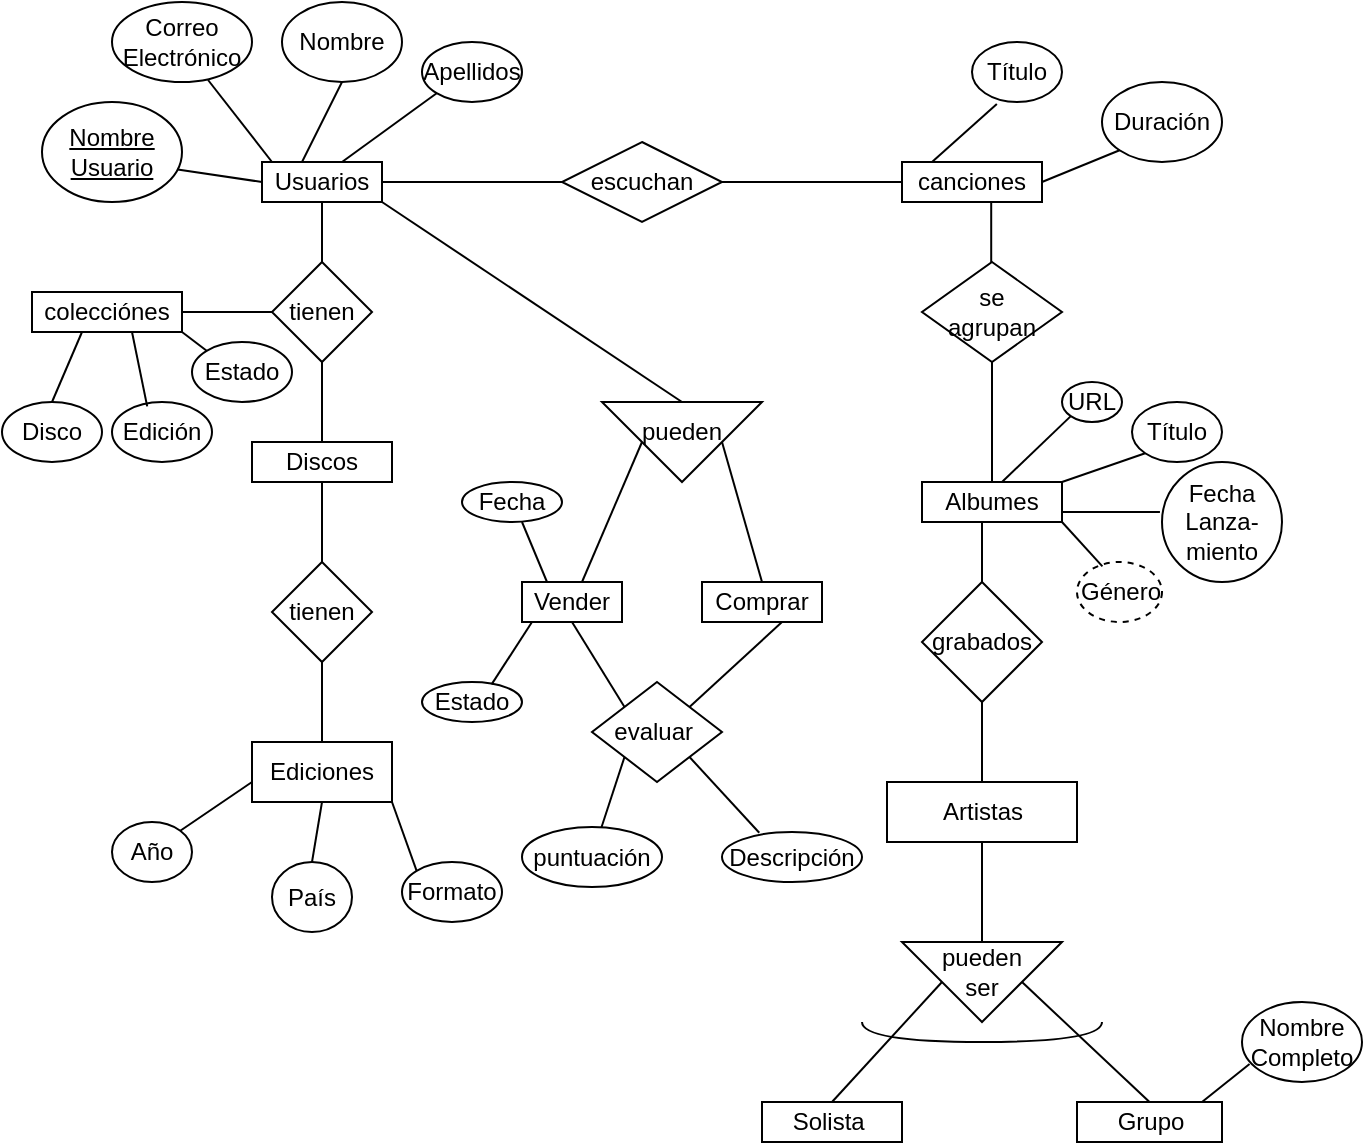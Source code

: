 <mxfile version="24.7.17">
  <diagram name="Página-1" id="zNyg_zG-mGnryXh890e0">
    <mxGraphModel dx="679" dy="444" grid="1" gridSize="10" guides="1" tooltips="1" connect="1" arrows="1" fold="1" page="1" pageScale="1" pageWidth="827" pageHeight="1169" math="0" shadow="0">
      <root>
        <mxCell id="0" />
        <mxCell id="1" parent="0" />
        <mxCell id="2MW48Q1B8QLHtCrWfONB-1" value="Usuarios" style="rounded=0;whiteSpace=wrap;html=1;" vertex="1" parent="1">
          <mxGeometry x="140" y="90" width="60" height="20" as="geometry" />
        </mxCell>
        <mxCell id="2MW48Q1B8QLHtCrWfONB-2" value="" style="endArrow=none;html=1;rounded=0;" edge="1" parent="1" target="2MW48Q1B8QLHtCrWfONB-3">
          <mxGeometry width="50" height="50" relative="1" as="geometry">
            <mxPoint x="200" y="100" as="sourcePoint" />
            <mxPoint x="290" y="100" as="targetPoint" />
          </mxGeometry>
        </mxCell>
        <mxCell id="2MW48Q1B8QLHtCrWfONB-3" value="escuchan" style="rhombus;whiteSpace=wrap;html=1;" vertex="1" parent="1">
          <mxGeometry x="290" y="80" width="80" height="40" as="geometry" />
        </mxCell>
        <mxCell id="2MW48Q1B8QLHtCrWfONB-4" value="canciones" style="rounded=0;whiteSpace=wrap;html=1;" vertex="1" parent="1">
          <mxGeometry x="460" y="90" width="70" height="20" as="geometry" />
        </mxCell>
        <mxCell id="2MW48Q1B8QLHtCrWfONB-5" value="" style="endArrow=none;html=1;rounded=0;entryX=0;entryY=0.5;entryDx=0;entryDy=0;" edge="1" parent="1" target="2MW48Q1B8QLHtCrWfONB-4">
          <mxGeometry width="50" height="50" relative="1" as="geometry">
            <mxPoint x="370" y="100" as="sourcePoint" />
            <mxPoint x="420" y="50" as="targetPoint" />
          </mxGeometry>
        </mxCell>
        <mxCell id="2MW48Q1B8QLHtCrWfONB-6" value="" style="endArrow=none;html=1;rounded=0;" edge="1" parent="1">
          <mxGeometry width="50" height="50" relative="1" as="geometry">
            <mxPoint x="504.6" y="140" as="sourcePoint" />
            <mxPoint x="504.6" y="110" as="targetPoint" />
          </mxGeometry>
        </mxCell>
        <mxCell id="2MW48Q1B8QLHtCrWfONB-7" value="se&lt;div&gt;agrupan&lt;/div&gt;" style="rhombus;whiteSpace=wrap;html=1;" vertex="1" parent="1">
          <mxGeometry x="470" y="140" width="70" height="50" as="geometry" />
        </mxCell>
        <mxCell id="2MW48Q1B8QLHtCrWfONB-8" value="Albumes" style="rounded=0;whiteSpace=wrap;html=1;" vertex="1" parent="1">
          <mxGeometry x="470" y="250" width="70" height="20" as="geometry" />
        </mxCell>
        <mxCell id="2MW48Q1B8QLHtCrWfONB-9" value="" style="endArrow=none;html=1;rounded=0;exitX=0.5;exitY=0;exitDx=0;exitDy=0;entryX=0.5;entryY=1;entryDx=0;entryDy=0;" edge="1" parent="1" source="2MW48Q1B8QLHtCrWfONB-8" target="2MW48Q1B8QLHtCrWfONB-7">
          <mxGeometry width="50" height="50" relative="1" as="geometry">
            <mxPoint x="460" y="240" as="sourcePoint" />
            <mxPoint x="510" y="190" as="targetPoint" />
          </mxGeometry>
        </mxCell>
        <mxCell id="2MW48Q1B8QLHtCrWfONB-10" value="" style="endArrow=none;html=1;rounded=0;" edge="1" parent="1">
          <mxGeometry width="50" height="50" relative="1" as="geometry">
            <mxPoint x="500" y="300" as="sourcePoint" />
            <mxPoint x="500" y="270" as="targetPoint" />
          </mxGeometry>
        </mxCell>
        <mxCell id="2MW48Q1B8QLHtCrWfONB-11" value="grabados" style="rhombus;whiteSpace=wrap;html=1;" vertex="1" parent="1">
          <mxGeometry x="470" y="300" width="60" height="60" as="geometry" />
        </mxCell>
        <mxCell id="2MW48Q1B8QLHtCrWfONB-13" value="Artistas" style="rounded=0;whiteSpace=wrap;html=1;" vertex="1" parent="1">
          <mxGeometry x="452.5" y="400" width="95" height="30" as="geometry" />
        </mxCell>
        <mxCell id="2MW48Q1B8QLHtCrWfONB-14" value="" style="endArrow=none;html=1;rounded=0;" edge="1" parent="1">
          <mxGeometry width="50" height="50" relative="1" as="geometry">
            <mxPoint x="500" y="400" as="sourcePoint" />
            <mxPoint x="500" y="360" as="targetPoint" />
          </mxGeometry>
        </mxCell>
        <mxCell id="2MW48Q1B8QLHtCrWfONB-15" value="" style="triangle;whiteSpace=wrap;html=1;rotation=90;" vertex="1" parent="1">
          <mxGeometry x="480" y="460" width="40" height="80" as="geometry" />
        </mxCell>
        <mxCell id="2MW48Q1B8QLHtCrWfONB-16" value="" style="endArrow=none;html=1;rounded=0;entryX=0.5;entryY=1;entryDx=0;entryDy=0;" edge="1" parent="1" target="2MW48Q1B8QLHtCrWfONB-13">
          <mxGeometry width="50" height="50" relative="1" as="geometry">
            <mxPoint x="500" y="480" as="sourcePoint" />
            <mxPoint x="502.5" y="430" as="targetPoint" />
          </mxGeometry>
        </mxCell>
        <mxCell id="2MW48Q1B8QLHtCrWfONB-17" value="pueden&lt;div&gt;ser&lt;/div&gt;" style="text;html=1;align=center;verticalAlign=middle;whiteSpace=wrap;rounded=0;" vertex="1" parent="1">
          <mxGeometry x="470" y="480" width="60" height="30" as="geometry" />
        </mxCell>
        <mxCell id="2MW48Q1B8QLHtCrWfONB-18" value="Solista&amp;nbsp;" style="rounded=0;whiteSpace=wrap;html=1;" vertex="1" parent="1">
          <mxGeometry x="390" y="560" width="70" height="20" as="geometry" />
        </mxCell>
        <mxCell id="2MW48Q1B8QLHtCrWfONB-19" value="Grupo" style="rounded=0;whiteSpace=wrap;html=1;" vertex="1" parent="1">
          <mxGeometry x="547.5" y="560" width="72.5" height="20" as="geometry" />
        </mxCell>
        <mxCell id="2MW48Q1B8QLHtCrWfONB-20" value="" style="endArrow=none;html=1;rounded=0;entryX=0.5;entryY=0;entryDx=0;entryDy=0;" edge="1" parent="1" target="2MW48Q1B8QLHtCrWfONB-19">
          <mxGeometry width="50" height="50" relative="1" as="geometry">
            <mxPoint x="520" y="500" as="sourcePoint" />
            <mxPoint x="597.5" y="470" as="targetPoint" />
          </mxGeometry>
        </mxCell>
        <mxCell id="2MW48Q1B8QLHtCrWfONB-21" value="" style="endArrow=none;html=1;rounded=0;exitX=0.5;exitY=0;exitDx=0;exitDy=0;" edge="1" parent="1" source="2MW48Q1B8QLHtCrWfONB-18">
          <mxGeometry width="50" height="50" relative="1" as="geometry">
            <mxPoint x="430" y="550" as="sourcePoint" />
            <mxPoint x="480" y="500" as="targetPoint" />
          </mxGeometry>
        </mxCell>
        <mxCell id="2MW48Q1B8QLHtCrWfONB-25" value="" style="shape=requiredInterface;html=1;verticalLabelPosition=bottom;sketch=0;rotation=90;" vertex="1" parent="1">
          <mxGeometry x="495" y="465" width="10" height="120" as="geometry" />
        </mxCell>
        <mxCell id="2MW48Q1B8QLHtCrWfONB-28" value="" style="endArrow=none;html=1;rounded=0;" edge="1" parent="1">
          <mxGeometry width="50" height="50" relative="1" as="geometry">
            <mxPoint x="170" y="140" as="sourcePoint" />
            <mxPoint x="170" y="110" as="targetPoint" />
          </mxGeometry>
        </mxCell>
        <mxCell id="2MW48Q1B8QLHtCrWfONB-29" value="tienen" style="rhombus;whiteSpace=wrap;html=1;" vertex="1" parent="1">
          <mxGeometry x="145" y="140" width="50" height="50" as="geometry" />
        </mxCell>
        <mxCell id="2MW48Q1B8QLHtCrWfONB-30" value="" style="endArrow=none;html=1;rounded=0;" edge="1" parent="1">
          <mxGeometry width="50" height="50" relative="1" as="geometry">
            <mxPoint x="170" y="230" as="sourcePoint" />
            <mxPoint x="170" y="190" as="targetPoint" />
          </mxGeometry>
        </mxCell>
        <mxCell id="2MW48Q1B8QLHtCrWfONB-31" value="Discos" style="rounded=0;whiteSpace=wrap;html=1;" vertex="1" parent="1">
          <mxGeometry x="135" y="230" width="70" height="20" as="geometry" />
        </mxCell>
        <mxCell id="2MW48Q1B8QLHtCrWfONB-32" value="" style="endArrow=none;html=1;rounded=0;" edge="1" parent="1">
          <mxGeometry width="50" height="50" relative="1" as="geometry">
            <mxPoint x="170" y="290" as="sourcePoint" />
            <mxPoint x="170" y="250" as="targetPoint" />
          </mxGeometry>
        </mxCell>
        <mxCell id="2MW48Q1B8QLHtCrWfONB-33" value="tienen" style="rhombus;whiteSpace=wrap;html=1;" vertex="1" parent="1">
          <mxGeometry x="145" y="290" width="50" height="50" as="geometry" />
        </mxCell>
        <mxCell id="2MW48Q1B8QLHtCrWfONB-34" value="" style="endArrow=none;html=1;rounded=0;" edge="1" parent="1">
          <mxGeometry width="50" height="50" relative="1" as="geometry">
            <mxPoint x="170" y="380" as="sourcePoint" />
            <mxPoint x="170" y="340" as="targetPoint" />
          </mxGeometry>
        </mxCell>
        <mxCell id="2MW48Q1B8QLHtCrWfONB-35" value="Ediciones" style="rounded=0;whiteSpace=wrap;html=1;" vertex="1" parent="1">
          <mxGeometry x="135" y="380" width="70" height="30" as="geometry" />
        </mxCell>
        <mxCell id="2MW48Q1B8QLHtCrWfONB-36" value="" style="endArrow=none;html=1;rounded=0;entryX=1;entryY=1;entryDx=0;entryDy=0;exitX=0.5;exitY=0;exitDx=0;exitDy=0;" edge="1" parent="1" source="2MW48Q1B8QLHtCrWfONB-39" target="2MW48Q1B8QLHtCrWfONB-1">
          <mxGeometry width="50" height="50" relative="1" as="geometry">
            <mxPoint x="320" y="180" as="sourcePoint" />
            <mxPoint x="220" y="120" as="targetPoint" />
          </mxGeometry>
        </mxCell>
        <mxCell id="2MW48Q1B8QLHtCrWfONB-37" value="" style="triangle;whiteSpace=wrap;html=1;rotation=90;" vertex="1" parent="1">
          <mxGeometry x="330" y="190" width="40" height="80" as="geometry" />
        </mxCell>
        <mxCell id="2MW48Q1B8QLHtCrWfONB-39" value="pueden" style="text;html=1;align=center;verticalAlign=middle;whiteSpace=wrap;rounded=0;" vertex="1" parent="1">
          <mxGeometry x="320" y="210" width="60" height="30" as="geometry" />
        </mxCell>
        <mxCell id="2MW48Q1B8QLHtCrWfONB-40" value="" style="endArrow=none;html=1;rounded=0;" edge="1" parent="1">
          <mxGeometry width="50" height="50" relative="1" as="geometry">
            <mxPoint x="300" y="300" as="sourcePoint" />
            <mxPoint x="330" y="230" as="targetPoint" />
          </mxGeometry>
        </mxCell>
        <mxCell id="2MW48Q1B8QLHtCrWfONB-41" value="" style="endArrow=none;html=1;rounded=0;" edge="1" parent="1">
          <mxGeometry width="50" height="50" relative="1" as="geometry">
            <mxPoint x="390" y="300" as="sourcePoint" />
            <mxPoint x="370" y="230" as="targetPoint" />
          </mxGeometry>
        </mxCell>
        <mxCell id="2MW48Q1B8QLHtCrWfONB-42" value="Vender" style="rounded=0;whiteSpace=wrap;html=1;" vertex="1" parent="1">
          <mxGeometry x="270" y="300" width="50" height="20" as="geometry" />
        </mxCell>
        <mxCell id="2MW48Q1B8QLHtCrWfONB-43" value="Comprar" style="rounded=0;whiteSpace=wrap;html=1;" vertex="1" parent="1">
          <mxGeometry x="360" y="300" width="60" height="20" as="geometry" />
        </mxCell>
        <mxCell id="2MW48Q1B8QLHtCrWfONB-46" value="" style="endArrow=none;html=1;rounded=0;entryX=0.5;entryY=1;entryDx=0;entryDy=0;exitX=0;exitY=0;exitDx=0;exitDy=0;" edge="1" parent="1" source="2MW48Q1B8QLHtCrWfONB-47" target="2MW48Q1B8QLHtCrWfONB-42">
          <mxGeometry width="50" height="50" relative="1" as="geometry">
            <mxPoint x="250" y="380" as="sourcePoint" />
            <mxPoint x="300" y="330" as="targetPoint" />
          </mxGeometry>
        </mxCell>
        <mxCell id="2MW48Q1B8QLHtCrWfONB-47" value="evaluar&amp;nbsp;" style="rhombus;whiteSpace=wrap;html=1;" vertex="1" parent="1">
          <mxGeometry x="305" y="350" width="65" height="50" as="geometry" />
        </mxCell>
        <mxCell id="2MW48Q1B8QLHtCrWfONB-48" value="" style="endArrow=none;html=1;rounded=0;exitX=1;exitY=0;exitDx=0;exitDy=0;" edge="1" parent="1" source="2MW48Q1B8QLHtCrWfONB-47">
          <mxGeometry width="50" height="50" relative="1" as="geometry">
            <mxPoint x="350" y="370" as="sourcePoint" />
            <mxPoint x="400" y="320" as="targetPoint" />
          </mxGeometry>
        </mxCell>
        <mxCell id="2MW48Q1B8QLHtCrWfONB-49" value="Correo&lt;div&gt;Electrónico&lt;/div&gt;" style="ellipse;whiteSpace=wrap;html=1;" vertex="1" parent="1">
          <mxGeometry x="65" y="10" width="70" height="40" as="geometry" />
        </mxCell>
        <mxCell id="2MW48Q1B8QLHtCrWfONB-50" value="&lt;u&gt;Nombre&lt;/u&gt;&lt;div&gt;&lt;u&gt;Usuario&lt;/u&gt;&lt;/div&gt;" style="ellipse;whiteSpace=wrap;html=1;" vertex="1" parent="1">
          <mxGeometry x="30" y="60" width="70" height="50" as="geometry" />
        </mxCell>
        <mxCell id="2MW48Q1B8QLHtCrWfONB-51" value="Apellidos" style="ellipse;whiteSpace=wrap;html=1;" vertex="1" parent="1">
          <mxGeometry x="220" y="30" width="50" height="30" as="geometry" />
        </mxCell>
        <mxCell id="2MW48Q1B8QLHtCrWfONB-52" value="Nombre" style="ellipse;whiteSpace=wrap;html=1;" vertex="1" parent="1">
          <mxGeometry x="150" y="10" width="60" height="40" as="geometry" />
        </mxCell>
        <mxCell id="2MW48Q1B8QLHtCrWfONB-55" value="" style="endArrow=none;html=1;rounded=0;entryX=0;entryY=1;entryDx=0;entryDy=0;" edge="1" parent="1" target="2MW48Q1B8QLHtCrWfONB-51">
          <mxGeometry width="50" height="50" relative="1" as="geometry">
            <mxPoint x="180" y="90" as="sourcePoint" />
            <mxPoint x="230" y="40" as="targetPoint" />
          </mxGeometry>
        </mxCell>
        <mxCell id="2MW48Q1B8QLHtCrWfONB-56" value="" style="endArrow=none;html=1;rounded=0;entryX=0.5;entryY=1;entryDx=0;entryDy=0;" edge="1" parent="1" target="2MW48Q1B8QLHtCrWfONB-52">
          <mxGeometry width="50" height="50" relative="1" as="geometry">
            <mxPoint x="160" y="90" as="sourcePoint" />
            <mxPoint x="210" y="40" as="targetPoint" />
          </mxGeometry>
        </mxCell>
        <mxCell id="2MW48Q1B8QLHtCrWfONB-57" value="" style="endArrow=none;html=1;rounded=0;entryX=0.686;entryY=0.975;entryDx=0;entryDy=0;entryPerimeter=0;" edge="1" parent="1" target="2MW48Q1B8QLHtCrWfONB-49">
          <mxGeometry width="50" height="50" relative="1" as="geometry">
            <mxPoint x="145" y="90" as="sourcePoint" />
            <mxPoint x="195" y="40" as="targetPoint" />
          </mxGeometry>
        </mxCell>
        <mxCell id="2MW48Q1B8QLHtCrWfONB-58" value="" style="endArrow=none;html=1;rounded=0;exitX=0.969;exitY=0.676;exitDx=0;exitDy=0;exitPerimeter=0;" edge="1" parent="1" source="2MW48Q1B8QLHtCrWfONB-50">
          <mxGeometry width="50" height="50" relative="1" as="geometry">
            <mxPoint x="90" y="150" as="sourcePoint" />
            <mxPoint x="140" y="100" as="targetPoint" />
          </mxGeometry>
        </mxCell>
        <mxCell id="2MW48Q1B8QLHtCrWfONB-59" value="Título" style="ellipse;whiteSpace=wrap;html=1;" vertex="1" parent="1">
          <mxGeometry x="495" y="30" width="45" height="30" as="geometry" />
        </mxCell>
        <mxCell id="2MW48Q1B8QLHtCrWfONB-60" value="Duración" style="ellipse;whiteSpace=wrap;html=1;" vertex="1" parent="1">
          <mxGeometry x="560" y="50" width="60" height="40" as="geometry" />
        </mxCell>
        <mxCell id="2MW48Q1B8QLHtCrWfONB-61" value="" style="endArrow=none;html=1;rounded=0;entryX=0;entryY=1;entryDx=0;entryDy=0;" edge="1" parent="1" target="2MW48Q1B8QLHtCrWfONB-60">
          <mxGeometry width="50" height="50" relative="1" as="geometry">
            <mxPoint x="530" y="100" as="sourcePoint" />
            <mxPoint x="580" y="50" as="targetPoint" />
          </mxGeometry>
        </mxCell>
        <mxCell id="2MW48Q1B8QLHtCrWfONB-62" value="" style="endArrow=none;html=1;rounded=0;entryX=0.276;entryY=1.033;entryDx=0;entryDy=0;entryPerimeter=0;" edge="1" parent="1" target="2MW48Q1B8QLHtCrWfONB-59">
          <mxGeometry width="50" height="50" relative="1" as="geometry">
            <mxPoint x="475" y="90" as="sourcePoint" />
            <mxPoint x="525" y="40" as="targetPoint" />
          </mxGeometry>
        </mxCell>
        <mxCell id="2MW48Q1B8QLHtCrWfONB-63" value="URL" style="ellipse;whiteSpace=wrap;html=1;" vertex="1" parent="1">
          <mxGeometry x="540" y="200" width="30" height="20" as="geometry" />
        </mxCell>
        <mxCell id="2MW48Q1B8QLHtCrWfONB-66" value="Título" style="ellipse;whiteSpace=wrap;html=1;" vertex="1" parent="1">
          <mxGeometry x="575" y="210" width="45" height="30" as="geometry" />
        </mxCell>
        <mxCell id="2MW48Q1B8QLHtCrWfONB-67" value="Fecha&lt;div&gt;Lanza-&lt;/div&gt;&lt;div&gt;miento&lt;/div&gt;" style="ellipse;whiteSpace=wrap;html=1;" vertex="1" parent="1">
          <mxGeometry x="590" y="240" width="60" height="60" as="geometry" />
        </mxCell>
        <mxCell id="2MW48Q1B8QLHtCrWfONB-68" value="Género" style="ellipse;whiteSpace=wrap;html=1;dashed=1;" vertex="1" parent="1">
          <mxGeometry x="547.5" y="290" width="42.5" height="30" as="geometry" />
        </mxCell>
        <mxCell id="2MW48Q1B8QLHtCrWfONB-69" value="" style="endArrow=none;html=1;rounded=0;entryX=0;entryY=1;entryDx=0;entryDy=0;" edge="1" parent="1" target="2MW48Q1B8QLHtCrWfONB-66">
          <mxGeometry width="50" height="50" relative="1" as="geometry">
            <mxPoint x="540" y="250" as="sourcePoint" />
            <mxPoint x="590" y="200" as="targetPoint" />
          </mxGeometry>
        </mxCell>
        <mxCell id="2MW48Q1B8QLHtCrWfONB-71" value="" style="endArrow=none;html=1;rounded=0;entryX=-0.017;entryY=0.417;entryDx=0;entryDy=0;entryPerimeter=0;" edge="1" parent="1" target="2MW48Q1B8QLHtCrWfONB-67">
          <mxGeometry width="50" height="50" relative="1" as="geometry">
            <mxPoint x="540" y="265" as="sourcePoint" />
            <mxPoint x="590" y="215" as="targetPoint" />
          </mxGeometry>
        </mxCell>
        <mxCell id="2MW48Q1B8QLHtCrWfONB-72" value="" style="endArrow=none;html=1;rounded=0;entryX=0.299;entryY=0.073;entryDx=0;entryDy=0;entryPerimeter=0;" edge="1" parent="1" target="2MW48Q1B8QLHtCrWfONB-68">
          <mxGeometry width="50" height="50" relative="1" as="geometry">
            <mxPoint x="540" y="270" as="sourcePoint" />
            <mxPoint x="590" y="220" as="targetPoint" />
          </mxGeometry>
        </mxCell>
        <mxCell id="2MW48Q1B8QLHtCrWfONB-73" value="" style="endArrow=none;html=1;rounded=0;entryX=0;entryY=1;entryDx=0;entryDy=0;" edge="1" parent="1" target="2MW48Q1B8QLHtCrWfONB-63">
          <mxGeometry width="50" height="50" relative="1" as="geometry">
            <mxPoint x="510" y="250" as="sourcePoint" />
            <mxPoint x="560" y="200" as="targetPoint" />
          </mxGeometry>
        </mxCell>
        <mxCell id="2MW48Q1B8QLHtCrWfONB-74" value="Nombre&lt;div&gt;Completo&lt;/div&gt;" style="ellipse;whiteSpace=wrap;html=1;" vertex="1" parent="1">
          <mxGeometry x="630" y="510" width="60" height="40" as="geometry" />
        </mxCell>
        <mxCell id="2MW48Q1B8QLHtCrWfONB-75" value="" style="endArrow=none;html=1;rounded=0;entryX=0.063;entryY=0.775;entryDx=0;entryDy=0;entryPerimeter=0;" edge="1" parent="1" target="2MW48Q1B8QLHtCrWfONB-74">
          <mxGeometry width="50" height="50" relative="1" as="geometry">
            <mxPoint x="610" y="560" as="sourcePoint" />
            <mxPoint x="630" y="540" as="targetPoint" />
          </mxGeometry>
        </mxCell>
        <mxCell id="2MW48Q1B8QLHtCrWfONB-77" value="Año" style="ellipse;whiteSpace=wrap;html=1;" vertex="1" parent="1">
          <mxGeometry x="65" y="420" width="40" height="30" as="geometry" />
        </mxCell>
        <mxCell id="2MW48Q1B8QLHtCrWfONB-78" value="País" style="ellipse;whiteSpace=wrap;html=1;" vertex="1" parent="1">
          <mxGeometry x="145" y="440" width="40" height="35" as="geometry" />
        </mxCell>
        <mxCell id="2MW48Q1B8QLHtCrWfONB-79" value="Formato" style="ellipse;whiteSpace=wrap;html=1;" vertex="1" parent="1">
          <mxGeometry x="210" y="440" width="50" height="30" as="geometry" />
        </mxCell>
        <mxCell id="2MW48Q1B8QLHtCrWfONB-81" value="" style="endArrow=none;html=1;rounded=0;exitX=1;exitY=0;exitDx=0;exitDy=0;" edge="1" parent="1" source="2MW48Q1B8QLHtCrWfONB-77">
          <mxGeometry width="50" height="50" relative="1" as="geometry">
            <mxPoint x="85" y="450" as="sourcePoint" />
            <mxPoint x="135" y="400" as="targetPoint" />
          </mxGeometry>
        </mxCell>
        <mxCell id="2MW48Q1B8QLHtCrWfONB-82" value="" style="endArrow=none;html=1;rounded=0;exitX=0.5;exitY=0;exitDx=0;exitDy=0;" edge="1" parent="1" source="2MW48Q1B8QLHtCrWfONB-78">
          <mxGeometry width="50" height="50" relative="1" as="geometry">
            <mxPoint x="120" y="460" as="sourcePoint" />
            <mxPoint x="170" y="410" as="targetPoint" />
          </mxGeometry>
        </mxCell>
        <mxCell id="2MW48Q1B8QLHtCrWfONB-83" value="" style="endArrow=none;html=1;rounded=0;entryX=0;entryY=0;entryDx=0;entryDy=0;" edge="1" parent="1" target="2MW48Q1B8QLHtCrWfONB-79">
          <mxGeometry width="50" height="50" relative="1" as="geometry">
            <mxPoint x="205" y="410" as="sourcePoint" />
            <mxPoint x="255" y="360" as="targetPoint" />
          </mxGeometry>
        </mxCell>
        <mxCell id="2MW48Q1B8QLHtCrWfONB-84" value="colecciónes" style="rounded=0;whiteSpace=wrap;html=1;" vertex="1" parent="1">
          <mxGeometry x="25" y="155" width="75" height="20" as="geometry" />
        </mxCell>
        <mxCell id="2MW48Q1B8QLHtCrWfONB-85" value="" style="endArrow=none;html=1;rounded=0;exitX=1;exitY=0.5;exitDx=0;exitDy=0;entryX=0;entryY=0.5;entryDx=0;entryDy=0;" edge="1" parent="1" source="2MW48Q1B8QLHtCrWfONB-84" target="2MW48Q1B8QLHtCrWfONB-29">
          <mxGeometry width="50" height="50" relative="1" as="geometry">
            <mxPoint x="100" y="210" as="sourcePoint" />
            <mxPoint x="140" y="165" as="targetPoint" />
          </mxGeometry>
        </mxCell>
        <mxCell id="2MW48Q1B8QLHtCrWfONB-89" value="Estado" style="ellipse;whiteSpace=wrap;html=1;" vertex="1" parent="1">
          <mxGeometry x="105" y="180" width="50" height="30" as="geometry" />
        </mxCell>
        <mxCell id="2MW48Q1B8QLHtCrWfONB-90" value="Edición" style="ellipse;whiteSpace=wrap;html=1;" vertex="1" parent="1">
          <mxGeometry x="65" y="210" width="50" height="30" as="geometry" />
        </mxCell>
        <mxCell id="2MW48Q1B8QLHtCrWfONB-91" value="Disco" style="ellipse;whiteSpace=wrap;html=1;" vertex="1" parent="1">
          <mxGeometry x="10" y="210" width="50" height="30" as="geometry" />
        </mxCell>
        <mxCell id="2MW48Q1B8QLHtCrWfONB-92" value="" style="endArrow=none;html=1;rounded=0;exitX=0;exitY=0;exitDx=0;exitDy=0;" edge="1" parent="1" source="2MW48Q1B8QLHtCrWfONB-89">
          <mxGeometry width="50" height="50" relative="1" as="geometry">
            <mxPoint x="50" y="225" as="sourcePoint" />
            <mxPoint x="100" y="175" as="targetPoint" />
          </mxGeometry>
        </mxCell>
        <mxCell id="2MW48Q1B8QLHtCrWfONB-93" value="" style="endArrow=none;html=1;rounded=0;exitX=0.352;exitY=0.073;exitDx=0;exitDy=0;exitPerimeter=0;" edge="1" parent="1" source="2MW48Q1B8QLHtCrWfONB-90">
          <mxGeometry width="50" height="50" relative="1" as="geometry">
            <mxPoint x="25" y="225" as="sourcePoint" />
            <mxPoint x="75" y="175" as="targetPoint" />
          </mxGeometry>
        </mxCell>
        <mxCell id="2MW48Q1B8QLHtCrWfONB-94" value="" style="endArrow=none;html=1;rounded=0;exitX=0.5;exitY=0;exitDx=0;exitDy=0;" edge="1" parent="1" source="2MW48Q1B8QLHtCrWfONB-91">
          <mxGeometry width="50" height="50" relative="1" as="geometry">
            <mxPoint y="225" as="sourcePoint" />
            <mxPoint x="50" y="175" as="targetPoint" />
          </mxGeometry>
        </mxCell>
        <mxCell id="2MW48Q1B8QLHtCrWfONB-95" value="Estado" style="ellipse;whiteSpace=wrap;html=1;" vertex="1" parent="1">
          <mxGeometry x="220" y="350" width="50" height="20" as="geometry" />
        </mxCell>
        <mxCell id="2MW48Q1B8QLHtCrWfONB-96" value="Fecha" style="ellipse;whiteSpace=wrap;html=1;" vertex="1" parent="1">
          <mxGeometry x="240" y="250" width="50" height="20" as="geometry" />
        </mxCell>
        <mxCell id="2MW48Q1B8QLHtCrWfONB-97" value="" style="endArrow=none;html=1;rounded=0;exitX=0.25;exitY=0;exitDx=0;exitDy=0;" edge="1" parent="1" source="2MW48Q1B8QLHtCrWfONB-42">
          <mxGeometry width="50" height="50" relative="1" as="geometry">
            <mxPoint x="260" y="310" as="sourcePoint" />
            <mxPoint x="270" y="270" as="targetPoint" />
          </mxGeometry>
        </mxCell>
        <mxCell id="2MW48Q1B8QLHtCrWfONB-98" value="" style="endArrow=none;html=1;rounded=0;exitX=0.696;exitY=0.059;exitDx=0;exitDy=0;exitPerimeter=0;" edge="1" parent="1" source="2MW48Q1B8QLHtCrWfONB-95">
          <mxGeometry width="50" height="50" relative="1" as="geometry">
            <mxPoint x="260" y="335" as="sourcePoint" />
            <mxPoint x="275" y="320" as="targetPoint" />
          </mxGeometry>
        </mxCell>
        <mxCell id="2MW48Q1B8QLHtCrWfONB-99" value="puntuación" style="ellipse;whiteSpace=wrap;html=1;" vertex="1" parent="1">
          <mxGeometry x="270" y="422.5" width="70" height="30" as="geometry" />
        </mxCell>
        <mxCell id="2MW48Q1B8QLHtCrWfONB-100" value="Descripción" style="ellipse;whiteSpace=wrap;html=1;" vertex="1" parent="1">
          <mxGeometry x="370" y="425" width="70" height="25" as="geometry" />
        </mxCell>
        <mxCell id="2MW48Q1B8QLHtCrWfONB-101" value="" style="endArrow=none;html=1;rounded=0;entryX=1;entryY=1;entryDx=0;entryDy=0;exitX=0.266;exitY=0.016;exitDx=0;exitDy=0;exitPerimeter=0;" edge="1" parent="1" source="2MW48Q1B8QLHtCrWfONB-100" target="2MW48Q1B8QLHtCrWfONB-47">
          <mxGeometry width="50" height="50" relative="1" as="geometry">
            <mxPoint x="260" y="310" as="sourcePoint" />
            <mxPoint x="310" y="260" as="targetPoint" />
          </mxGeometry>
        </mxCell>
        <mxCell id="2MW48Q1B8QLHtCrWfONB-102" value="" style="endArrow=none;html=1;rounded=0;entryX=0;entryY=1;entryDx=0;entryDy=0;" edge="1" parent="1" source="2MW48Q1B8QLHtCrWfONB-99" target="2MW48Q1B8QLHtCrWfONB-47">
          <mxGeometry width="50" height="50" relative="1" as="geometry">
            <mxPoint x="270" y="440" as="sourcePoint" />
            <mxPoint x="320" y="390" as="targetPoint" />
          </mxGeometry>
        </mxCell>
      </root>
    </mxGraphModel>
  </diagram>
</mxfile>
